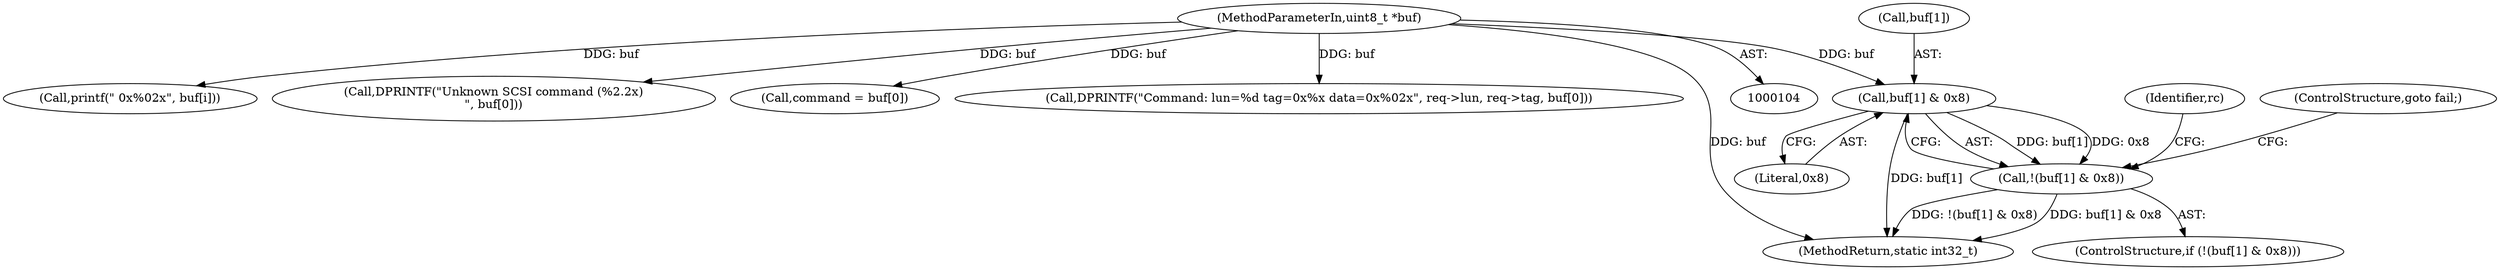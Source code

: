 digraph "0_qemu_7285477ab11831b1cf56e45878a89170dd06d9b9_4@array" {
"1000523" [label="(Call,buf[1] & 0x8)"];
"1000106" [label="(MethodParameterIn,uint8_t *buf)"];
"1000522" [label="(Call,!(buf[1] & 0x8))"];
"1000531" [label="(Identifier,rc)"];
"1000171" [label="(Call,printf(\" 0x%02x\", buf[i]))"];
"1000524" [label="(Call,buf[1])"];
"1000527" [label="(Literal,0x8)"];
"1000562" [label="(Call,DPRINTF(\"Unknown SCSI command (%2.2x)\n\", buf[0]))"];
"1000529" [label="(ControlStructure,goto fail;)"];
"1000128" [label="(Call,command = buf[0])"];
"1000522" [label="(Call,!(buf[1] & 0x8))"];
"1000142" [label="(Call,DPRINTF(\"Command: lun=%d tag=0x%x data=0x%02x\", req->lun, req->tag, buf[0]))"];
"1000106" [label="(MethodParameterIn,uint8_t *buf)"];
"1000650" [label="(MethodReturn,static int32_t)"];
"1000521" [label="(ControlStructure,if (!(buf[1] & 0x8)))"];
"1000523" [label="(Call,buf[1] & 0x8)"];
"1000523" -> "1000522"  [label="AST: "];
"1000523" -> "1000527"  [label="CFG: "];
"1000524" -> "1000523"  [label="AST: "];
"1000527" -> "1000523"  [label="AST: "];
"1000522" -> "1000523"  [label="CFG: "];
"1000523" -> "1000650"  [label="DDG: buf[1]"];
"1000523" -> "1000522"  [label="DDG: buf[1]"];
"1000523" -> "1000522"  [label="DDG: 0x8"];
"1000106" -> "1000523"  [label="DDG: buf"];
"1000106" -> "1000104"  [label="AST: "];
"1000106" -> "1000650"  [label="DDG: buf"];
"1000106" -> "1000128"  [label="DDG: buf"];
"1000106" -> "1000142"  [label="DDG: buf"];
"1000106" -> "1000171"  [label="DDG: buf"];
"1000106" -> "1000562"  [label="DDG: buf"];
"1000522" -> "1000521"  [label="AST: "];
"1000529" -> "1000522"  [label="CFG: "];
"1000531" -> "1000522"  [label="CFG: "];
"1000522" -> "1000650"  [label="DDG: !(buf[1] & 0x8)"];
"1000522" -> "1000650"  [label="DDG: buf[1] & 0x8"];
}
